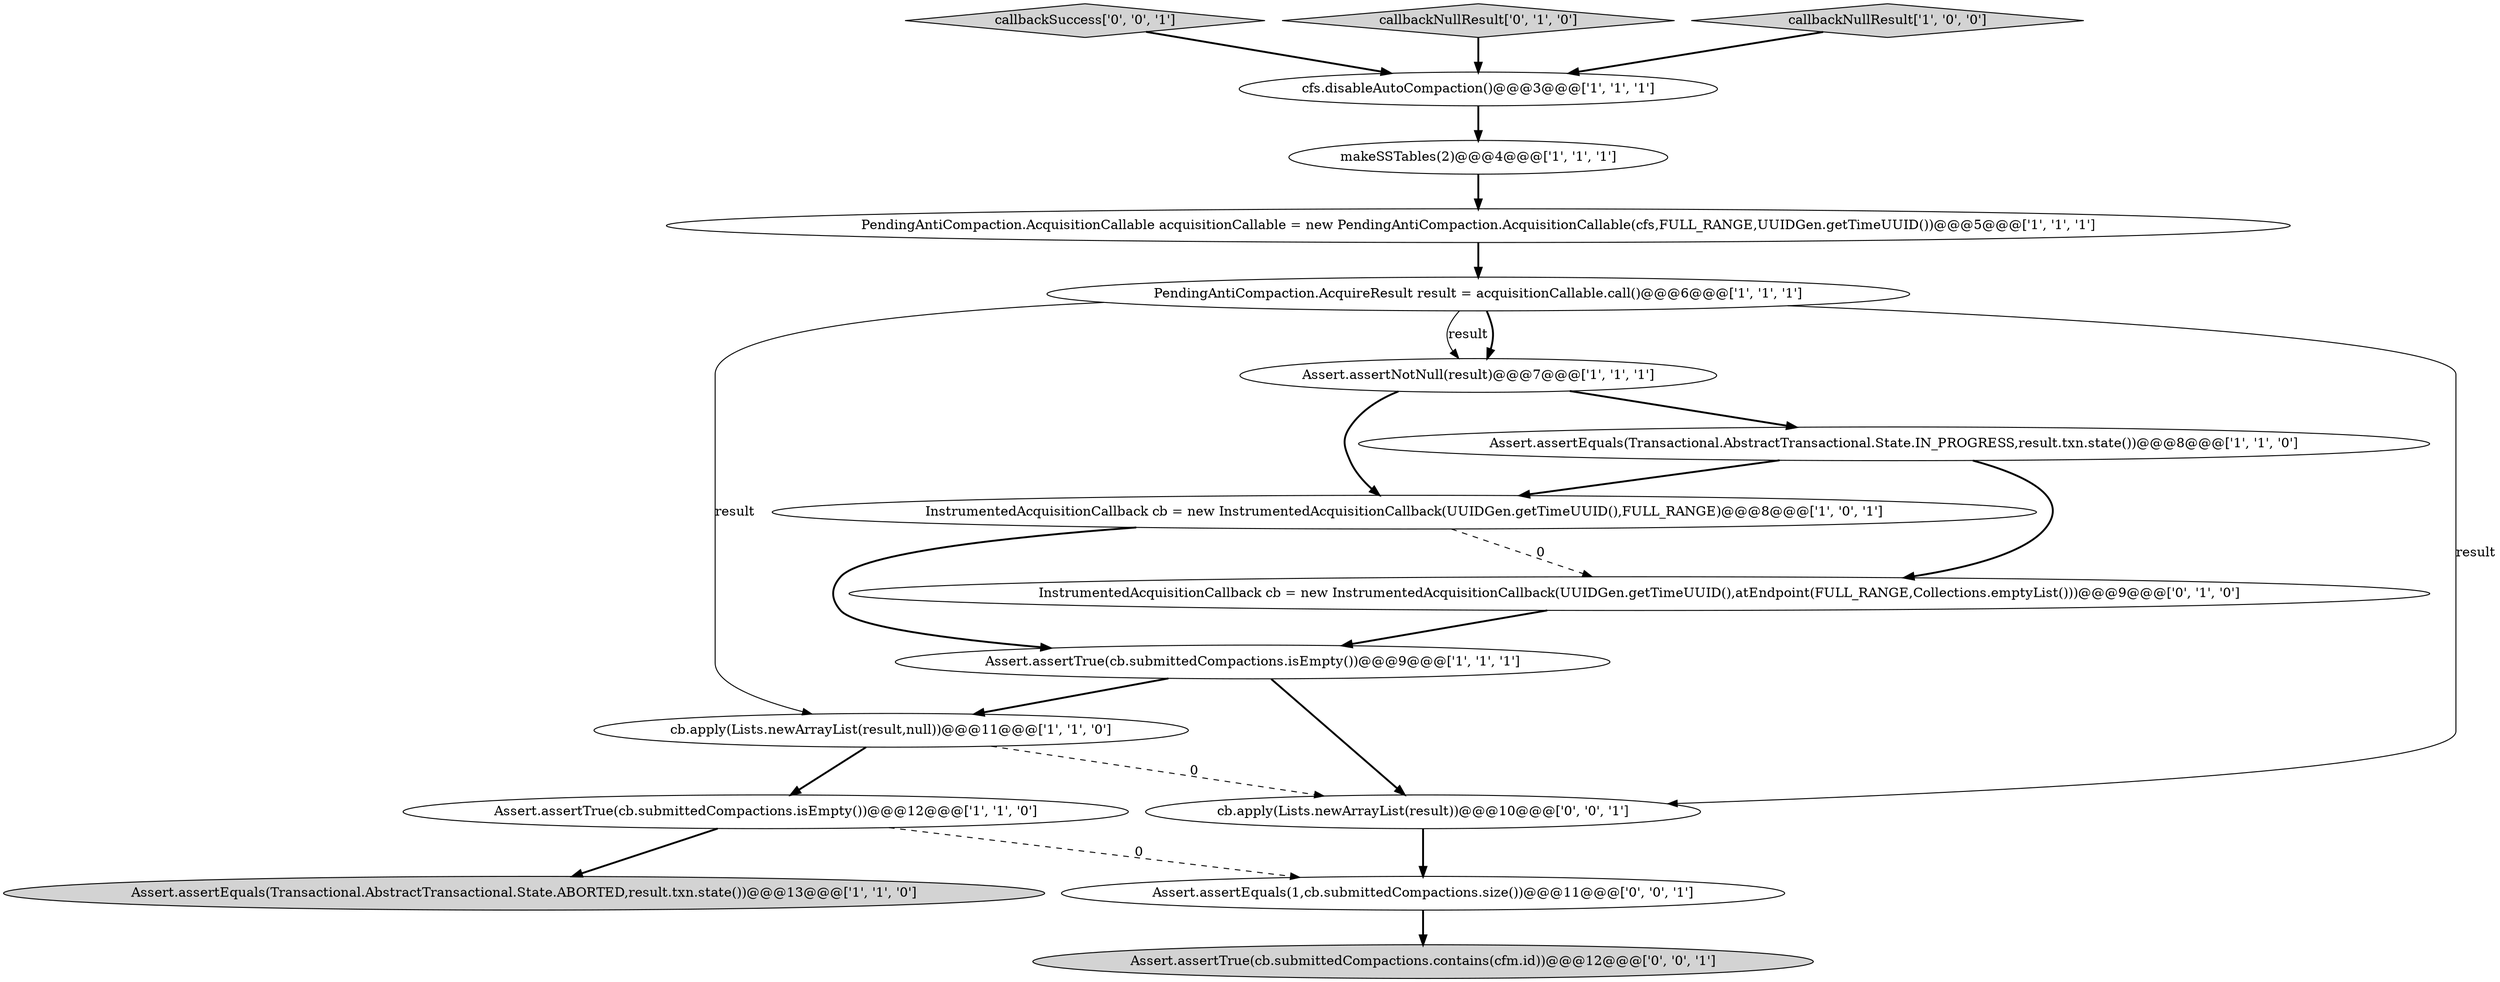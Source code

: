 digraph {
1 [style = filled, label = "Assert.assertEquals(Transactional.AbstractTransactional.State.ABORTED,result.txn.state())@@@13@@@['1', '1', '0']", fillcolor = lightgray, shape = ellipse image = "AAA0AAABBB1BBB"];
15 [style = filled, label = "callbackSuccess['0', '0', '1']", fillcolor = lightgray, shape = diamond image = "AAA0AAABBB3BBB"];
7 [style = filled, label = "Assert.assertTrue(cb.submittedCompactions.isEmpty())@@@12@@@['1', '1', '0']", fillcolor = white, shape = ellipse image = "AAA0AAABBB1BBB"];
10 [style = filled, label = "Assert.assertTrue(cb.submittedCompactions.isEmpty())@@@9@@@['1', '1', '1']", fillcolor = white, shape = ellipse image = "AAA0AAABBB1BBB"];
0 [style = filled, label = "Assert.assertNotNull(result)@@@7@@@['1', '1', '1']", fillcolor = white, shape = ellipse image = "AAA0AAABBB1BBB"];
16 [style = filled, label = "Assert.assertTrue(cb.submittedCompactions.contains(cfm.id))@@@12@@@['0', '0', '1']", fillcolor = lightgray, shape = ellipse image = "AAA0AAABBB3BBB"];
5 [style = filled, label = "Assert.assertEquals(Transactional.AbstractTransactional.State.IN_PROGRESS,result.txn.state())@@@8@@@['1', '1', '0']", fillcolor = white, shape = ellipse image = "AAA0AAABBB1BBB"];
13 [style = filled, label = "callbackNullResult['0', '1', '0']", fillcolor = lightgray, shape = diamond image = "AAA0AAABBB2BBB"];
6 [style = filled, label = "makeSSTables(2)@@@4@@@['1', '1', '1']", fillcolor = white, shape = ellipse image = "AAA0AAABBB1BBB"];
9 [style = filled, label = "PendingAntiCompaction.AcquisitionCallable acquisitionCallable = new PendingAntiCompaction.AcquisitionCallable(cfs,FULL_RANGE,UUIDGen.getTimeUUID())@@@5@@@['1', '1', '1']", fillcolor = white, shape = ellipse image = "AAA0AAABBB1BBB"];
12 [style = filled, label = "InstrumentedAcquisitionCallback cb = new InstrumentedAcquisitionCallback(UUIDGen.getTimeUUID(),atEndpoint(FULL_RANGE,Collections.emptyList()))@@@9@@@['0', '1', '0']", fillcolor = white, shape = ellipse image = "AAA1AAABBB2BBB"];
14 [style = filled, label = "Assert.assertEquals(1,cb.submittedCompactions.size())@@@11@@@['0', '0', '1']", fillcolor = white, shape = ellipse image = "AAA0AAABBB3BBB"];
3 [style = filled, label = "cb.apply(Lists.newArrayList(result,null))@@@11@@@['1', '1', '0']", fillcolor = white, shape = ellipse image = "AAA0AAABBB1BBB"];
17 [style = filled, label = "cb.apply(Lists.newArrayList(result))@@@10@@@['0', '0', '1']", fillcolor = white, shape = ellipse image = "AAA0AAABBB3BBB"];
2 [style = filled, label = "PendingAntiCompaction.AcquireResult result = acquisitionCallable.call()@@@6@@@['1', '1', '1']", fillcolor = white, shape = ellipse image = "AAA0AAABBB1BBB"];
8 [style = filled, label = "callbackNullResult['1', '0', '0']", fillcolor = lightgray, shape = diamond image = "AAA0AAABBB1BBB"];
4 [style = filled, label = "cfs.disableAutoCompaction()@@@3@@@['1', '1', '1']", fillcolor = white, shape = ellipse image = "AAA0AAABBB1BBB"];
11 [style = filled, label = "InstrumentedAcquisitionCallback cb = new InstrumentedAcquisitionCallback(UUIDGen.getTimeUUID(),FULL_RANGE)@@@8@@@['1', '0', '1']", fillcolor = white, shape = ellipse image = "AAA0AAABBB1BBB"];
4->6 [style = bold, label=""];
3->17 [style = dashed, label="0"];
13->4 [style = bold, label=""];
2->17 [style = solid, label="result"];
14->16 [style = bold, label=""];
8->4 [style = bold, label=""];
10->17 [style = bold, label=""];
15->4 [style = bold, label=""];
9->2 [style = bold, label=""];
11->12 [style = dashed, label="0"];
17->14 [style = bold, label=""];
3->7 [style = bold, label=""];
0->11 [style = bold, label=""];
10->3 [style = bold, label=""];
6->9 [style = bold, label=""];
12->10 [style = bold, label=""];
11->10 [style = bold, label=""];
5->11 [style = bold, label=""];
2->3 [style = solid, label="result"];
5->12 [style = bold, label=""];
2->0 [style = bold, label=""];
7->14 [style = dashed, label="0"];
7->1 [style = bold, label=""];
0->5 [style = bold, label=""];
2->0 [style = solid, label="result"];
}
